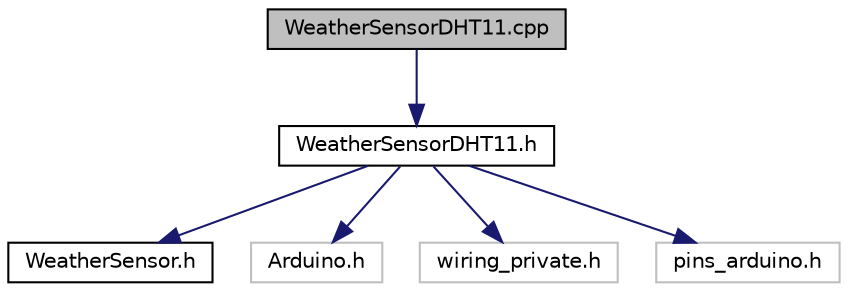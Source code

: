 digraph "WeatherSensorDHT11.cpp"
{
  edge [fontname="Helvetica",fontsize="10",labelfontname="Helvetica",labelfontsize="10"];
  node [fontname="Helvetica",fontsize="10",shape=record];
  Node1 [label="WeatherSensorDHT11.cpp",height=0.2,width=0.4,color="black", fillcolor="grey75", style="filled" fontcolor="black"];
  Node1 -> Node2 [color="midnightblue",fontsize="10",style="solid",fontname="Helvetica"];
  Node2 [label="WeatherSensorDHT11.h",height=0.2,width=0.4,color="black", fillcolor="white", style="filled",URL="$WeatherSensorDHT11_8h.html"];
  Node2 -> Node3 [color="midnightblue",fontsize="10",style="solid",fontname="Helvetica"];
  Node3 [label="WeatherSensor.h",height=0.2,width=0.4,color="black", fillcolor="white", style="filled",URL="$WeatherSensor_8h.html"];
  Node2 -> Node4 [color="midnightblue",fontsize="10",style="solid",fontname="Helvetica"];
  Node4 [label="Arduino.h",height=0.2,width=0.4,color="grey75", fillcolor="white", style="filled"];
  Node2 -> Node5 [color="midnightblue",fontsize="10",style="solid",fontname="Helvetica"];
  Node5 [label="wiring_private.h",height=0.2,width=0.4,color="grey75", fillcolor="white", style="filled"];
  Node2 -> Node6 [color="midnightblue",fontsize="10",style="solid",fontname="Helvetica"];
  Node6 [label="pins_arduino.h",height=0.2,width=0.4,color="grey75", fillcolor="white", style="filled"];
}
